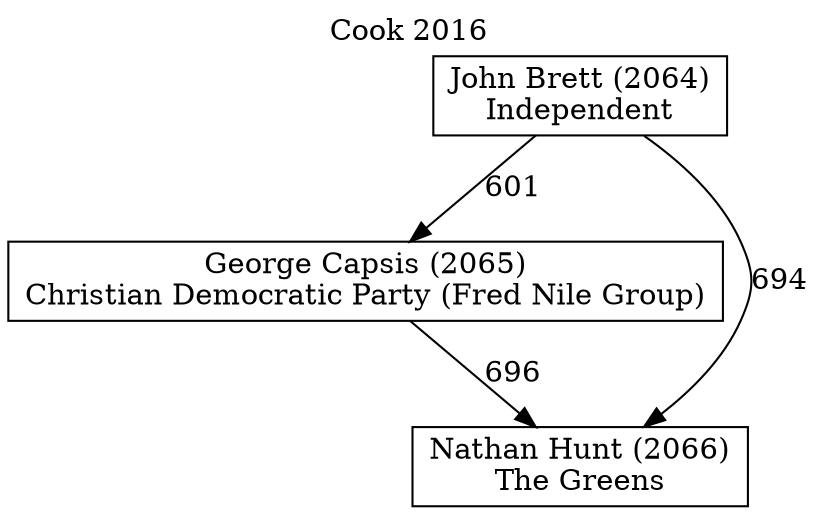 // House preference flow
digraph "Nathan Hunt (2066)_Cook_2016" {
	graph [label="Cook 2016" labelloc=t mclimit=10]
	node [shape=box]
	"George Capsis (2065)" [label="George Capsis (2065)
Christian Democratic Party (Fred Nile Group)"]
	"John Brett (2064)" [label="John Brett (2064)
Independent"]
	"Nathan Hunt (2066)" [label="Nathan Hunt (2066)
The Greens"]
	"George Capsis (2065)" -> "Nathan Hunt (2066)" [label=696]
	"John Brett (2064)" -> "George Capsis (2065)" [label=601]
	"John Brett (2064)" -> "Nathan Hunt (2066)" [label=694]
}

